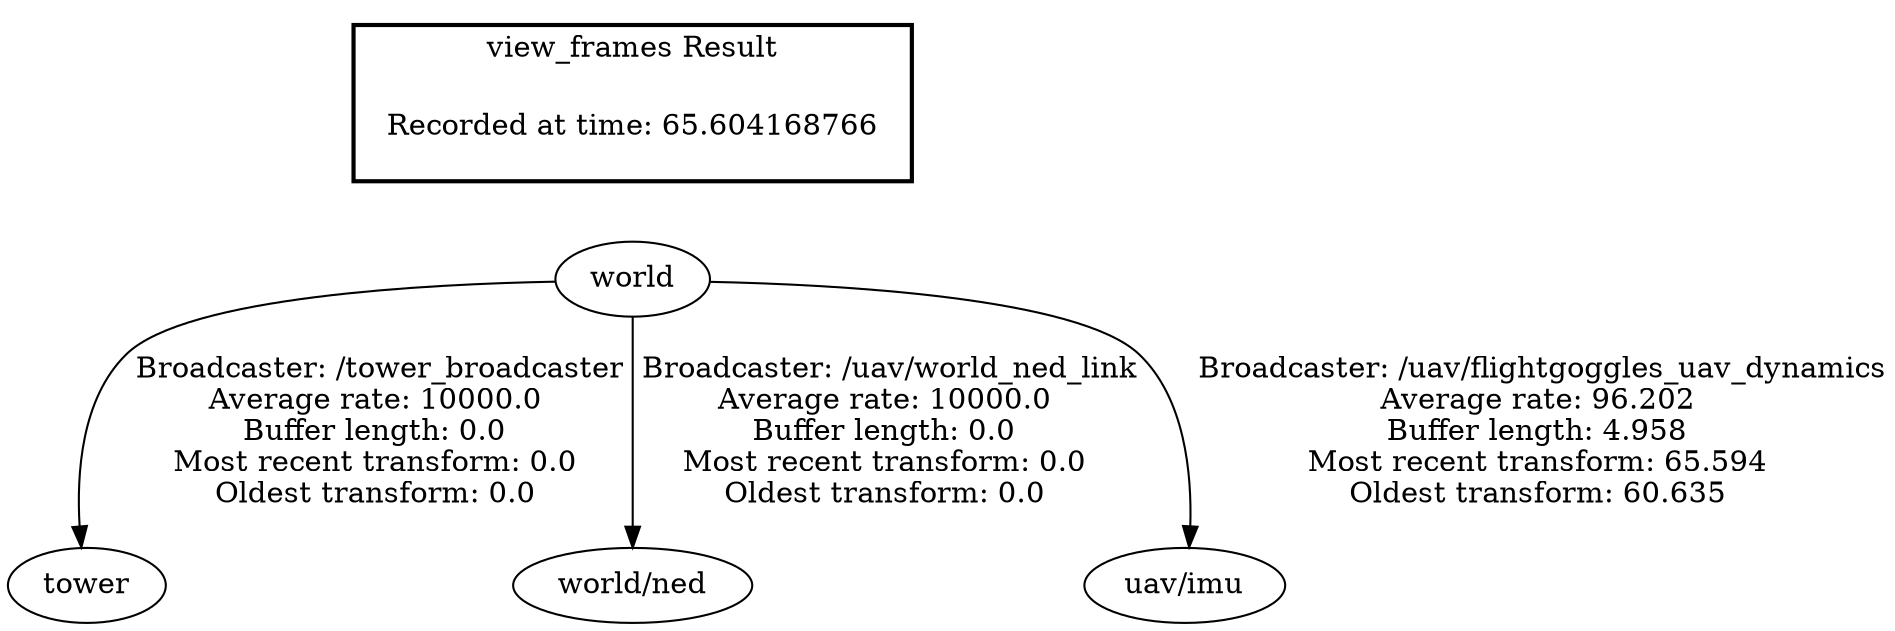 digraph G {
"world" -> "tower"[label=" Broadcaster: /tower_broadcaster\nAverage rate: 10000.0\nBuffer length: 0.0\nMost recent transform: 0.0\nOldest transform: 0.0\n"];
"world" -> "world/ned"[label=" Broadcaster: /uav/world_ned_link\nAverage rate: 10000.0\nBuffer length: 0.0\nMost recent transform: 0.0\nOldest transform: 0.0\n"];
"world" -> "uav/imu"[label=" Broadcaster: /uav/flightgoggles_uav_dynamics\nAverage rate: 96.202\nBuffer length: 4.958\nMost recent transform: 65.594\nOldest transform: 60.635\n"];
edge [style=invis];
 subgraph cluster_legend { style=bold; color=black; label ="view_frames Result";
"Recorded at time: 65.604168766"[ shape=plaintext ] ;
}->"world";
}